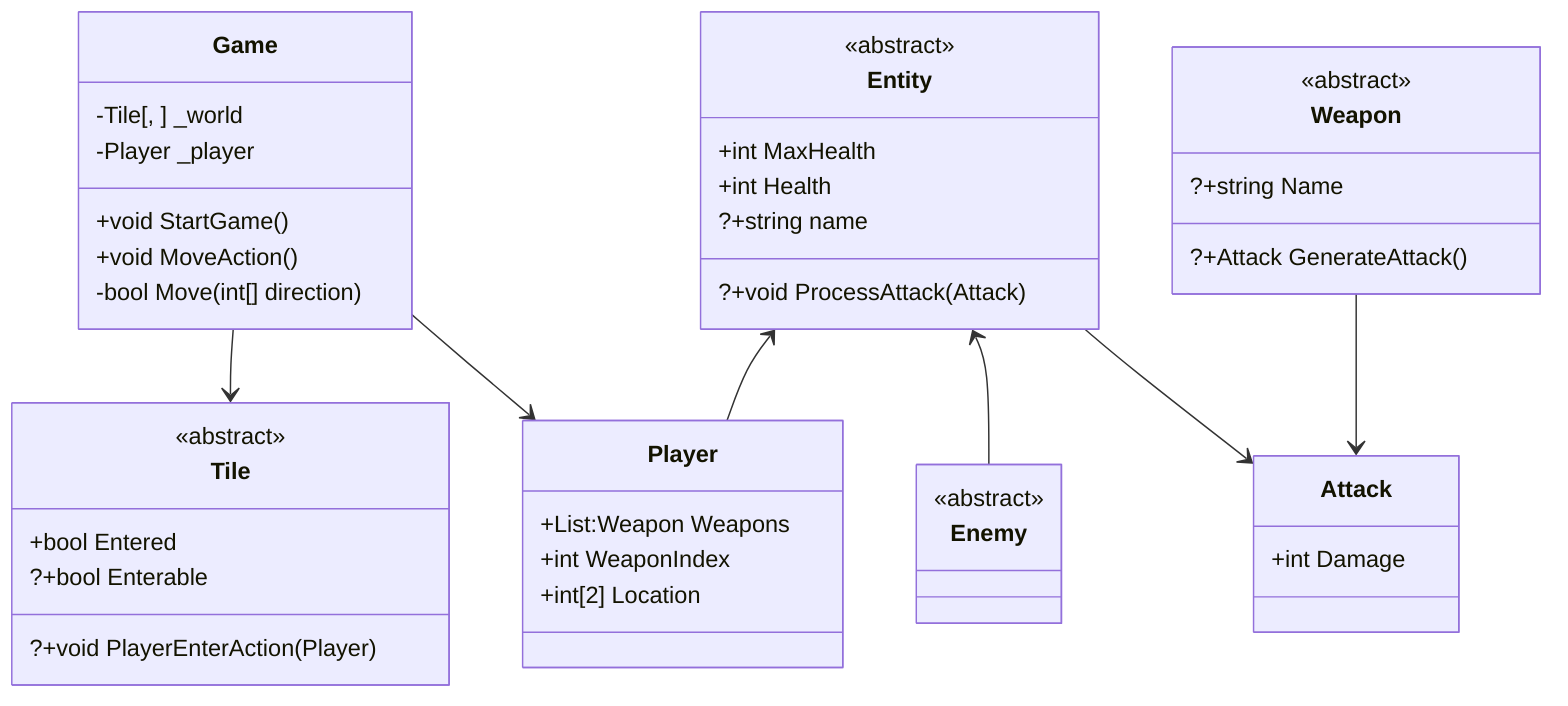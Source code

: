 classDiagram
    class Game {
        -Tile[, ] _world
        -Player _player
        
        +void StartGame()
        +void MoveAction()
        -bool Move(int[] direction)
    }
    class Tile {
        <<abstract>>
        
        +bool Entered
        ?+bool Enterable
        
        ?+void PlayerEnterAction(Player)
    }
    
    class Entity {
        <<abstract>>
        +int MaxHealth
        +int Health
        ?+string name
        
        ?+void ProcessAttack(Attack)
    }
    class Player {
        +List:Weapon Weapons
        +int WeaponIndex
        +int[2] Location
        
    }
    class Enemy {
        <<abstract>>
    }
    
    class Weapon {
        <<abstract>>
        ?+string Name
        
        ?+Attack GenerateAttack()
    }
    
    class Attack {
        +int Damage
    }
    
    Game --> Tile
    Game --> Player
    
    Entity <-- Enemy
    Entity --> Attack
    Entity <-- Player
    
    Weapon --> Attack